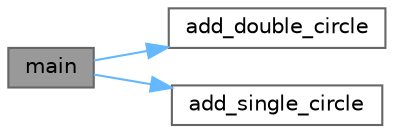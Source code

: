 digraph "main"
{
 // LATEX_PDF_SIZE
  bgcolor="transparent";
  edge [fontname=Helvetica,fontsize=10,labelfontname=Helvetica,labelfontsize=10];
  node [fontname=Helvetica,fontsize=10,shape=box,height=0.2,width=0.4];
  rankdir="LR";
  Node1 [label="main",height=0.2,width=0.4,color="gray40", fillcolor="grey60", style="filled", fontcolor="black",tooltip="The main function."];
  Node1 -> Node2 [color="steelblue1",style="solid"];
  Node2 [label="add_double_circle",height=0.2,width=0.4,color="grey40", fillcolor="white", style="filled",URL="$unigencircles_8c.html#a2e8aac93a2a490025d3653467cf40eda",tooltip="Superimpose a double-width dashed combining circle on a glyph bitmap."];
  Node1 -> Node3 [color="steelblue1",style="solid"];
  Node3 [label="add_single_circle",height=0.2,width=0.4,color="grey40", fillcolor="white", style="filled",URL="$unigencircles_8c.html#a88eb1195637a2f1fe03d339f99582cfe",tooltip="Superimpose a single-width dashed combining circle on a glyph bitmap."];
}
